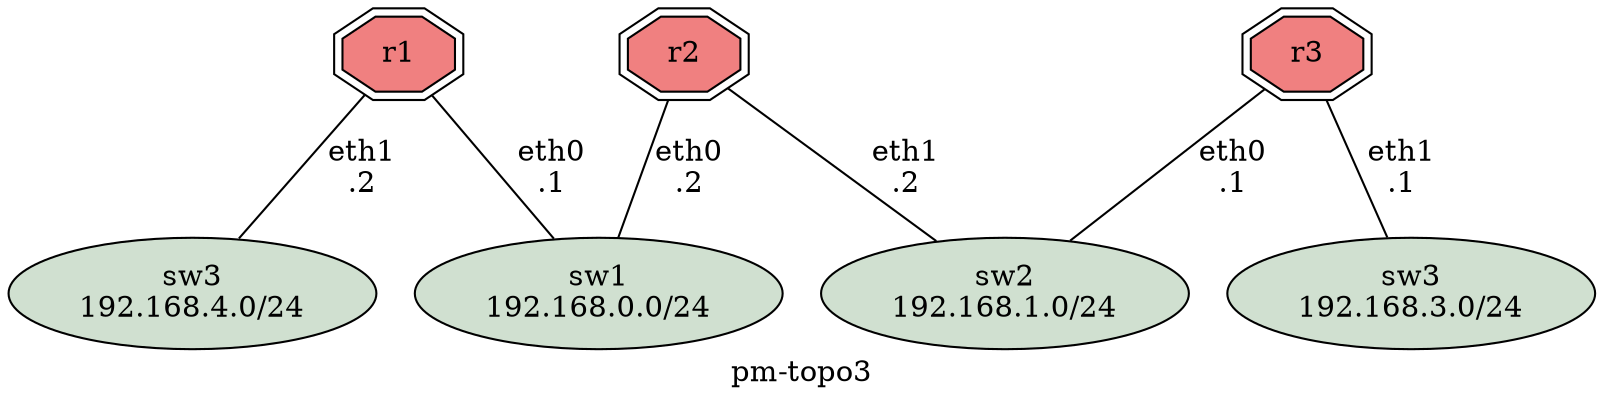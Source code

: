 ## Color coding:
#########################
##  Main FRR: #f08080  red
##  Switches: #d0e0d0  gray
##  RIP:      #19e3d9  Cyan
##  RIPng:    #fcb314  dark yellow
##  OSPFv2:   #32b835  Green
##  OSPFv3:   #19e3d9  Cyan
##  ISIS IPv4 #fcb314  dark yellow
##  ISIS IPv6 #9a81ec  purple
##  BGP IPv4  #eee3d3  beige
##  BGP IPv6  #fdff00  yellow
##### Colors (see http://www.color-hex.com/)

graph template {
  label="pm-topo3";

  # Routers
  r1 [
    shape=doubleoctagon,
    label="r1",
    fillcolor="#f08080",
    style=filled,
  ];
  r2 [
    shape=doubleoctagon
    label="r2",
    fillcolor="#f08080",
    style=filled,
  ];
  r3 [
    shape=doubleoctagon
    label="r3",
    fillcolor="#f08080",
    style=filled,
  ];

  # Switches
  sw1 [
    shape=oval,
    label="sw1\n192.168.0.0/24",
    fillcolor="#d0e0d0",
    style=filled,
  ];
  sw2 [
    shape=oval,
    label="sw2\n192.168.1.0/24",
    fillcolor="#d0e0d0",
    style=filled,
  ];
  sw3 [
    shape=oval,
    label="sw3\n192.168.3.0/24",
    fillcolor="#d0e0d0",
    style=filled,
  ];
  sw4 [
    shape=oval,
    label="sw3\n192.168.4.0/24",
    fillcolor="#d0e0d0",
    style=filled,
  ];

  # Connections
  r1 -- sw1 [label="eth0\n.1"];
  r2 -- sw1 [label="eth0\n.2"];

  r3 -- sw2 [label="eth0\n.1"];
  r2 -- sw2 [label="eth1\n.2"];

  r3 -- sw3 [label="eth1\n.1"];
  r1 -- sw4 [label="eth1\n.2"];
}
